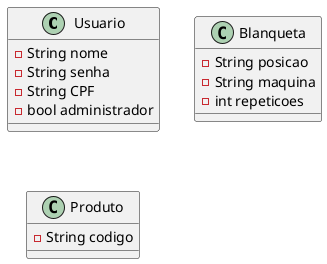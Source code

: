 @startuml
class Usuario{
    -String nome
    -String senha
    -String CPF
    -bool administrador
}

class Blanqueta{
    -String posicao
    -String maquina
    -int repeticoes

}

class Produto{
    -String codigo
}
@enduml